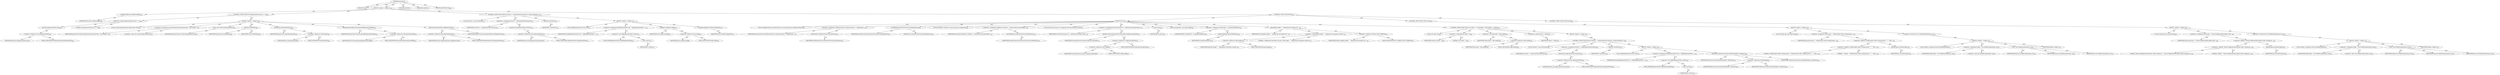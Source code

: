 digraph "execute" {  
"111669149730" [label = <(METHOD,execute)<SUB>603</SUB>> ]
"115964117006" [label = <(PARAM,this)<SUB>603</SUB>> ]
"25769803824" [label = <(BLOCK,&lt;empty&gt;,&lt;empty&gt;)<SUB>603</SUB>> ]
"30064771303" [label = <(validateConfig,this.validateConfig())<SUB>604</SUB>> ]
"68719476754" [label = <(IDENTIFIER,this,this.validateConfig())<SUB>604</SUB>> ]
"47244640266" [label = <(CONTROL_STRUCTURE,IF,if (deploymentTools.size() == 0))<SUB>606</SUB>> ]
"30064771304" [label = <(&lt;operator&gt;.equals,deploymentTools.size() == 0)<SUB>606</SUB>> ]
"30064771305" [label = <(size,this.deploymentTools.size())<SUB>606</SUB>> ]
"30064771306" [label = <(&lt;operator&gt;.fieldAccess,this.deploymentTools)<SUB>606</SUB>> ]
"68719476872" [label = <(IDENTIFIER,this,this.deploymentTools.size())> ]
"55834574950" [label = <(FIELD_IDENTIFIER,deploymentTools,deploymentTools)<SUB>606</SUB>> ]
"90194313245" [label = <(LITERAL,0,deploymentTools.size() == 0)<SUB>606</SUB>> ]
"25769803825" [label = <(BLOCK,&lt;empty&gt;,&lt;empty&gt;)<SUB>606</SUB>> ]
"94489280525" [label = <(LOCAL,GenericDeploymentTool genericTool: ANY)<SUB>607</SUB>> ]
"30064771307" [label = <(&lt;operator&gt;.assignment,GenericDeploymentTool genericTool = new Generic...)<SUB>607</SUB>> ]
"68719476873" [label = <(IDENTIFIER,genericTool,GenericDeploymentTool genericTool = new Generic...)<SUB>607</SUB>> ]
"30064771308" [label = <(&lt;operator&gt;.alloc,new GenericDeploymentTool())<SUB>607</SUB>> ]
"30064771309" [label = <(&lt;init&gt;,new GenericDeploymentTool())<SUB>607</SUB>> ]
"68719476874" [label = <(IDENTIFIER,genericTool,new GenericDeploymentTool())<SUB>607</SUB>> ]
"30064771310" [label = <(setTask,setTask(this))<SUB>608</SUB>> ]
"68719476875" [label = <(IDENTIFIER,genericTool,setTask(this))<SUB>608</SUB>> ]
"68719476755" [label = <(IDENTIFIER,this,setTask(this))<SUB>608</SUB>> ]
"30064771311" [label = <(setDestdir,setDestdir(destDir))<SUB>609</SUB>> ]
"68719476876" [label = <(IDENTIFIER,genericTool,setDestdir(destDir))<SUB>609</SUB>> ]
"30064771312" [label = <(&lt;operator&gt;.fieldAccess,this.destDir)<SUB>609</SUB>> ]
"68719476877" [label = <(IDENTIFIER,this,setDestdir(destDir))> ]
"55834574951" [label = <(FIELD_IDENTIFIER,destDir,destDir)<SUB>609</SUB>> ]
"30064771313" [label = <(setGenericJarSuffix,setGenericJarSuffix(genericJarSuffix))<SUB>610</SUB>> ]
"68719476878" [label = <(IDENTIFIER,genericTool,setGenericJarSuffix(genericJarSuffix))<SUB>610</SUB>> ]
"30064771314" [label = <(&lt;operator&gt;.fieldAccess,this.genericJarSuffix)<SUB>610</SUB>> ]
"68719476879" [label = <(IDENTIFIER,this,setGenericJarSuffix(genericJarSuffix))> ]
"55834574952" [label = <(FIELD_IDENTIFIER,genericJarSuffix,genericJarSuffix)<SUB>610</SUB>> ]
"30064771315" [label = <(add,this.deploymentTools.add(genericTool))<SUB>611</SUB>> ]
"30064771316" [label = <(&lt;operator&gt;.fieldAccess,this.deploymentTools)<SUB>611</SUB>> ]
"68719476880" [label = <(IDENTIFIER,this,this.deploymentTools.add(genericTool))> ]
"55834574953" [label = <(FIELD_IDENTIFIER,deploymentTools,deploymentTools)<SUB>611</SUB>> ]
"68719476881" [label = <(IDENTIFIER,genericTool,this.deploymentTools.add(genericTool))<SUB>611</SUB>> ]
"47244640267" [label = <(CONTROL_STRUCTURE,FOR,for (Iterator i = deploymentTools.iterator(); Some(i.hasNext()); ))<SUB>614</SUB>> ]
"94489280526" [label = <(LOCAL,Iterator i: java.util.Iterator)<SUB>614</SUB>> ]
"30064771317" [label = <(&lt;operator&gt;.assignment,Iterator i = deploymentTools.iterator())<SUB>614</SUB>> ]
"68719476882" [label = <(IDENTIFIER,i,Iterator i = deploymentTools.iterator())<SUB>614</SUB>> ]
"30064771318" [label = <(iterator,this.deploymentTools.iterator())<SUB>614</SUB>> ]
"30064771319" [label = <(&lt;operator&gt;.fieldAccess,this.deploymentTools)<SUB>614</SUB>> ]
"68719476883" [label = <(IDENTIFIER,this,this.deploymentTools.iterator())> ]
"55834574954" [label = <(FIELD_IDENTIFIER,deploymentTools,deploymentTools)<SUB>614</SUB>> ]
"30064771320" [label = <(hasNext,i.hasNext())<SUB>614</SUB>> ]
"68719476884" [label = <(IDENTIFIER,i,i.hasNext())<SUB>614</SUB>> ]
"25769803826" [label = <(BLOCK,&lt;empty&gt;,&lt;empty&gt;)<SUB>614</SUB>> ]
"94489280527" [label = <(LOCAL,EJBDeploymentTool tool: ANY)<SUB>615</SUB>> ]
"30064771321" [label = <(&lt;operator&gt;.assignment,EJBDeploymentTool tool = (EJBDeploymentTool) i....)<SUB>615</SUB>> ]
"68719476885" [label = <(IDENTIFIER,tool,EJBDeploymentTool tool = (EJBDeploymentTool) i....)<SUB>615</SUB>> ]
"30064771322" [label = <(&lt;operator&gt;.cast,(EJBDeploymentTool) i.next())<SUB>615</SUB>> ]
"180388626444" [label = <(TYPE_REF,EJBDeploymentTool,EJBDeploymentTool)<SUB>615</SUB>> ]
"30064771323" [label = <(next,i.next())<SUB>615</SUB>> ]
"68719476886" [label = <(IDENTIFIER,i,i.next())<SUB>615</SUB>> ]
"30064771324" [label = <(configure,configure(config))<SUB>616</SUB>> ]
"68719476887" [label = <(IDENTIFIER,tool,configure(config))<SUB>616</SUB>> ]
"30064771325" [label = <(&lt;operator&gt;.fieldAccess,this.config)<SUB>616</SUB>> ]
"68719476888" [label = <(IDENTIFIER,this,configure(config))> ]
"55834574955" [label = <(FIELD_IDENTIFIER,config,config)<SUB>616</SUB>> ]
"30064771326" [label = <(validateConfigured,validateConfigured())<SUB>617</SUB>> ]
"68719476889" [label = <(IDENTIFIER,tool,validateConfigured())<SUB>617</SUB>> ]
"47244640268" [label = <(CONTROL_STRUCTURE,TRY,try)<SUB>620</SUB>> ]
"25769803827" [label = <(BLOCK,try,try)<SUB>620</SUB>> ]
"94489280528" [label = <(LOCAL,SAXParserFactory saxParserFactory: javax.xml.parsers.SAXParserFactory)<SUB>622</SUB>> ]
"30064771327" [label = <(&lt;operator&gt;.assignment,SAXParserFactory saxParserFactory = SAXParserFa...)<SUB>622</SUB>> ]
"68719476890" [label = <(IDENTIFIER,saxParserFactory,SAXParserFactory saxParserFactory = SAXParserFa...)<SUB>622</SUB>> ]
"30064771328" [label = <(newInstance,SAXParserFactory.newInstance())<SUB>622</SUB>> ]
"68719476891" [label = <(IDENTIFIER,SAXParserFactory,SAXParserFactory.newInstance())<SUB>622</SUB>> ]
"30064771329" [label = <(setValidating,saxParserFactory.setValidating(true))<SUB>623</SUB>> ]
"68719476892" [label = <(IDENTIFIER,saxParserFactory,saxParserFactory.setValidating(true))<SUB>623</SUB>> ]
"90194313246" [label = <(LITERAL,true,saxParserFactory.setValidating(true))<SUB>623</SUB>> ]
"94489280529" [label = <(LOCAL,SAXParser saxParser: javax.xml.parsers.SAXParser)<SUB>624</SUB>> ]
"30064771330" [label = <(&lt;operator&gt;.assignment,SAXParser saxParser = saxParserFactory.newSAXPa...)<SUB>624</SUB>> ]
"68719476893" [label = <(IDENTIFIER,saxParser,SAXParser saxParser = saxParserFactory.newSAXPa...)<SUB>624</SUB>> ]
"30064771331" [label = <(newSAXParser,saxParserFactory.newSAXParser())<SUB>624</SUB>> ]
"68719476894" [label = <(IDENTIFIER,saxParserFactory,saxParserFactory.newSAXParser())<SUB>624</SUB>> ]
"94489280530" [label = <(LOCAL,DirectoryScanner ds: org.apache.tools.ant.DirectoryScanner)<SUB>627</SUB>> ]
"30064771332" [label = <(&lt;operator&gt;.assignment,DirectoryScanner ds = getDirectoryScanner(confi...)<SUB>627</SUB>> ]
"68719476895" [label = <(IDENTIFIER,ds,DirectoryScanner ds = getDirectoryScanner(confi...)<SUB>627</SUB>> ]
"30064771333" [label = <(getDirectoryScanner,getDirectoryScanner(config.descriptorDir))<SUB>627</SUB>> ]
"68719476756" [label = <(IDENTIFIER,this,getDirectoryScanner(config.descriptorDir))<SUB>627</SUB>> ]
"30064771334" [label = <(&lt;operator&gt;.fieldAccess,config.descriptorDir)<SUB>627</SUB>> ]
"30064771335" [label = <(&lt;operator&gt;.fieldAccess,this.config)<SUB>627</SUB>> ]
"68719476896" [label = <(IDENTIFIER,this,getDirectoryScanner(config.descriptorDir))> ]
"55834574956" [label = <(FIELD_IDENTIFIER,config,config)<SUB>627</SUB>> ]
"55834574957" [label = <(FIELD_IDENTIFIER,descriptorDir,descriptorDir)<SUB>627</SUB>> ]
"30064771336" [label = <(scan,scan())<SUB>628</SUB>> ]
"68719476897" [label = <(IDENTIFIER,ds,scan())<SUB>628</SUB>> ]
"94489280531" [label = <(LOCAL,String[] files: java.lang.String[])<SUB>629</SUB>> ]
"30064771337" [label = <(&lt;operator&gt;.assignment,String[] files = ds.getIncludedFiles())<SUB>629</SUB>> ]
"68719476898" [label = <(IDENTIFIER,files,String[] files = ds.getIncludedFiles())<SUB>629</SUB>> ]
"30064771338" [label = <(getIncludedFiles,getIncludedFiles())<SUB>629</SUB>> ]
"68719476899" [label = <(IDENTIFIER,ds,getIncludedFiles())<SUB>629</SUB>> ]
"30064771339" [label = <(log,log(files.length + &quot; deployment descriptors loc...)<SUB>631</SUB>> ]
"68719476757" [label = <(IDENTIFIER,this,log(files.length + &quot; deployment descriptors loc...)<SUB>631</SUB>> ]
"30064771340" [label = <(&lt;operator&gt;.addition,files.length + &quot; deployment descriptors located.&quot;)<SUB>631</SUB>> ]
"30064771341" [label = <(&lt;operator&gt;.fieldAccess,files.length)<SUB>631</SUB>> ]
"68719476900" [label = <(IDENTIFIER,files,files.length + &quot; deployment descriptors located.&quot;)<SUB>631</SUB>> ]
"55834574958" [label = <(FIELD_IDENTIFIER,length,length)<SUB>631</SUB>> ]
"90194313247" [label = <(LITERAL,&quot; deployment descriptors located.&quot;,files.length + &quot; deployment descriptors located.&quot;)<SUB>631</SUB>> ]
"30064771342" [label = <(&lt;operator&gt;.fieldAccess,Project.MSG_VERBOSE)<SUB>632</SUB>> ]
"68719476901" [label = <(IDENTIFIER,Project,log(files.length + &quot; deployment descriptors loc...)<SUB>632</SUB>> ]
"55834574959" [label = <(FIELD_IDENTIFIER,MSG_VERBOSE,MSG_VERBOSE)<SUB>632</SUB>> ]
"47244640269" [label = <(CONTROL_STRUCTURE,FOR,for (int index = 0; Some(index &lt; files.length); ++index))<SUB>636</SUB>> ]
"94489280532" [label = <(LOCAL,int index: int)<SUB>636</SUB>> ]
"30064771343" [label = <(&lt;operator&gt;.assignment,int index = 0)<SUB>636</SUB>> ]
"68719476902" [label = <(IDENTIFIER,index,int index = 0)<SUB>636</SUB>> ]
"90194313248" [label = <(LITERAL,0,int index = 0)<SUB>636</SUB>> ]
"30064771344" [label = <(&lt;operator&gt;.lessThan,index &lt; files.length)<SUB>636</SUB>> ]
"68719476903" [label = <(IDENTIFIER,index,index &lt; files.length)<SUB>636</SUB>> ]
"30064771345" [label = <(&lt;operator&gt;.fieldAccess,files.length)<SUB>636</SUB>> ]
"68719476904" [label = <(IDENTIFIER,files,index &lt; files.length)<SUB>636</SUB>> ]
"55834574960" [label = <(FIELD_IDENTIFIER,length,length)<SUB>636</SUB>> ]
"30064771346" [label = <(&lt;operator&gt;.preIncrement,++index)<SUB>636</SUB>> ]
"68719476905" [label = <(IDENTIFIER,index,++index)<SUB>636</SUB>> ]
"25769803828" [label = <(BLOCK,&lt;empty&gt;,&lt;empty&gt;)<SUB>636</SUB>> ]
"47244640270" [label = <(CONTROL_STRUCTURE,FOR,for (Iterator i = deploymentTools.iterator(); Some(i.hasNext()); ))<SUB>638</SUB>> ]
"94489280533" [label = <(LOCAL,Iterator i: java.util.Iterator)<SUB>638</SUB>> ]
"30064771347" [label = <(&lt;operator&gt;.assignment,Iterator i = deploymentTools.iterator())<SUB>638</SUB>> ]
"68719476906" [label = <(IDENTIFIER,i,Iterator i = deploymentTools.iterator())<SUB>638</SUB>> ]
"30064771348" [label = <(iterator,this.deploymentTools.iterator())<SUB>638</SUB>> ]
"30064771349" [label = <(&lt;operator&gt;.fieldAccess,this.deploymentTools)<SUB>638</SUB>> ]
"68719476907" [label = <(IDENTIFIER,this,this.deploymentTools.iterator())> ]
"55834574961" [label = <(FIELD_IDENTIFIER,deploymentTools,deploymentTools)<SUB>638</SUB>> ]
"30064771350" [label = <(hasNext,i.hasNext())<SUB>638</SUB>> ]
"68719476908" [label = <(IDENTIFIER,i,i.hasNext())<SUB>638</SUB>> ]
"25769803829" [label = <(BLOCK,&lt;empty&gt;,&lt;empty&gt;)<SUB>638</SUB>> ]
"94489280534" [label = <(LOCAL,EJBDeploymentTool tool: ANY)<SUB>639</SUB>> ]
"30064771351" [label = <(&lt;operator&gt;.assignment,EJBDeploymentTool tool = (EJBDeploymentTool) i....)<SUB>639</SUB>> ]
"68719476909" [label = <(IDENTIFIER,tool,EJBDeploymentTool tool = (EJBDeploymentTool) i....)<SUB>639</SUB>> ]
"30064771352" [label = <(&lt;operator&gt;.cast,(EJBDeploymentTool) i.next())<SUB>639</SUB>> ]
"180388626445" [label = <(TYPE_REF,EJBDeploymentTool,EJBDeploymentTool)<SUB>639</SUB>> ]
"30064771353" [label = <(next,i.next())<SUB>639</SUB>> ]
"68719476910" [label = <(IDENTIFIER,i,i.next())<SUB>639</SUB>> ]
"30064771354" [label = <(processDescriptor,processDescriptor(files[index], saxParser))<SUB>640</SUB>> ]
"68719476911" [label = <(IDENTIFIER,tool,processDescriptor(files[index], saxParser))<SUB>640</SUB>> ]
"30064771355" [label = <(&lt;operator&gt;.indexAccess,files[index])<SUB>640</SUB>> ]
"68719476912" [label = <(IDENTIFIER,files,processDescriptor(files[index], saxParser))<SUB>640</SUB>> ]
"68719476913" [label = <(IDENTIFIER,index,processDescriptor(files[index], saxParser))<SUB>640</SUB>> ]
"68719476914" [label = <(IDENTIFIER,saxParser,processDescriptor(files[index], saxParser))<SUB>640</SUB>> ]
"47244640271" [label = <(CONTROL_STRUCTURE,CATCH,catch)<SUB>643</SUB>> ]
"25769803830" [label = <(BLOCK,&lt;empty&gt;,&lt;empty&gt;)<SUB>643</SUB>> ]
"94489280535" [label = <(LOCAL,String msg: java.lang.String)<SUB>644</SUB>> ]
"30064771356" [label = <(&lt;operator&gt;.assignment,String msg = &quot;SAXException while creating parse...)<SUB>644</SUB>> ]
"68719476915" [label = <(IDENTIFIER,msg,String msg = &quot;SAXException while creating parse...)<SUB>644</SUB>> ]
"30064771357" [label = <(&lt;operator&gt;.addition,&quot;SAXException while creating parser.&quot; + &quot;  Deta...)<SUB>644</SUB>> ]
"30064771358" [label = <(&lt;operator&gt;.addition,&quot;SAXException while creating parser.&quot; + &quot;  Deta...)<SUB>644</SUB>> ]
"90194313249" [label = <(LITERAL,&quot;SAXException while creating parser.&quot;,&quot;SAXException while creating parser.&quot; + &quot;  Deta...)<SUB>644</SUB>> ]
"90194313250" [label = <(LITERAL,&quot;  Details: &quot;,&quot;SAXException while creating parser.&quot; + &quot;  Deta...)<SUB>645</SUB>> ]
"30064771359" [label = <(getMessage,se.getMessage())<SUB>646</SUB>> ]
"68719476916" [label = <(IDENTIFIER,se,se.getMessage())<SUB>646</SUB>> ]
"30064771360" [label = <(&lt;operator&gt;.throw,throw new BuildException(msg, se);)<SUB>647</SUB>> ]
"25769803831" [label = <(BLOCK,&lt;empty&gt;,&lt;empty&gt;)<SUB>647</SUB>> ]
"94489280536" [label = <(LOCAL,$obj4: org.apache.tools.ant.BuildException)<SUB>647</SUB>> ]
"30064771361" [label = <(&lt;operator&gt;.assignment,$obj4 = new BuildException(msg, se))<SUB>647</SUB>> ]
"68719476917" [label = <(IDENTIFIER,$obj4,$obj4 = new BuildException(msg, se))<SUB>647</SUB>> ]
"30064771362" [label = <(&lt;operator&gt;.alloc,new BuildException(msg, se))<SUB>647</SUB>> ]
"30064771363" [label = <(&lt;init&gt;,new BuildException(msg, se))<SUB>647</SUB>> ]
"68719476918" [label = <(IDENTIFIER,$obj4,new BuildException(msg, se))<SUB>647</SUB>> ]
"68719476919" [label = <(IDENTIFIER,msg,new BuildException(msg, se))<SUB>647</SUB>> ]
"68719476920" [label = <(IDENTIFIER,se,new BuildException(msg, se))<SUB>647</SUB>> ]
"68719476921" [label = <(IDENTIFIER,$obj4,&lt;empty&gt;)<SUB>647</SUB>> ]
"47244640272" [label = <(CONTROL_STRUCTURE,CATCH,catch)<SUB>648</SUB>> ]
"25769803832" [label = <(BLOCK,&lt;empty&gt;,&lt;empty&gt;)<SUB>648</SUB>> ]
"94489280537" [label = <(LOCAL,String msg: java.lang.String)<SUB>649</SUB>> ]
"30064771364" [label = <(&lt;operator&gt;.assignment,String msg = &quot;ParserConfigurationException whil...)<SUB>649</SUB>> ]
"68719476922" [label = <(IDENTIFIER,msg,String msg = &quot;ParserConfigurationException whil...)<SUB>649</SUB>> ]
"30064771365" [label = <(&lt;operator&gt;.addition,&quot;ParserConfigurationException while creating pa...)<SUB>649</SUB>> ]
"30064771366" [label = <(&lt;operator&gt;.addition,&quot;ParserConfigurationException while creating pa...)<SUB>649</SUB>> ]
"90194313251" [label = <(LITERAL,&quot;ParserConfigurationException while creating pa...,&quot;ParserConfigurationException while creating pa...)<SUB>649</SUB>> ]
"90194313252" [label = <(LITERAL,&quot;Details: &quot;,&quot;ParserConfigurationException while creating pa...)<SUB>650</SUB>> ]
"30064771367" [label = <(getMessage,pce.getMessage())<SUB>650</SUB>> ]
"68719476923" [label = <(IDENTIFIER,pce,pce.getMessage())<SUB>650</SUB>> ]
"30064771368" [label = <(&lt;operator&gt;.throw,throw new BuildException(msg, pce);)<SUB>651</SUB>> ]
"25769803833" [label = <(BLOCK,&lt;empty&gt;,&lt;empty&gt;)<SUB>651</SUB>> ]
"94489280538" [label = <(LOCAL,$obj5: org.apache.tools.ant.BuildException)<SUB>651</SUB>> ]
"30064771369" [label = <(&lt;operator&gt;.assignment,$obj5 = new BuildException(msg, pce))<SUB>651</SUB>> ]
"68719476924" [label = <(IDENTIFIER,$obj5,$obj5 = new BuildException(msg, pce))<SUB>651</SUB>> ]
"30064771370" [label = <(&lt;operator&gt;.alloc,new BuildException(msg, pce))<SUB>651</SUB>> ]
"30064771371" [label = <(&lt;init&gt;,new BuildException(msg, pce))<SUB>651</SUB>> ]
"68719476925" [label = <(IDENTIFIER,$obj5,new BuildException(msg, pce))<SUB>651</SUB>> ]
"68719476926" [label = <(IDENTIFIER,msg,new BuildException(msg, pce))<SUB>651</SUB>> ]
"68719476927" [label = <(IDENTIFIER,pce,new BuildException(msg, pce))<SUB>651</SUB>> ]
"68719476928" [label = <(IDENTIFIER,$obj5,&lt;empty&gt;)<SUB>651</SUB>> ]
"133143986273" [label = <(MODIFIER,PUBLIC)> ]
"133143986274" [label = <(MODIFIER,VIRTUAL)> ]
"128849018914" [label = <(METHOD_RETURN,void)<SUB>603</SUB>> ]
  "111669149730" -> "115964117006"  [ label = "AST: "] 
  "111669149730" -> "25769803824"  [ label = "AST: "] 
  "111669149730" -> "133143986273"  [ label = "AST: "] 
  "111669149730" -> "133143986274"  [ label = "AST: "] 
  "111669149730" -> "128849018914"  [ label = "AST: "] 
  "25769803824" -> "30064771303"  [ label = "AST: "] 
  "25769803824" -> "47244640266"  [ label = "AST: "] 
  "25769803824" -> "47244640267"  [ label = "AST: "] 
  "25769803824" -> "47244640268"  [ label = "AST: "] 
  "30064771303" -> "68719476754"  [ label = "AST: "] 
  "47244640266" -> "30064771304"  [ label = "AST: "] 
  "47244640266" -> "25769803825"  [ label = "AST: "] 
  "30064771304" -> "30064771305"  [ label = "AST: "] 
  "30064771304" -> "90194313245"  [ label = "AST: "] 
  "30064771305" -> "30064771306"  [ label = "AST: "] 
  "30064771306" -> "68719476872"  [ label = "AST: "] 
  "30064771306" -> "55834574950"  [ label = "AST: "] 
  "25769803825" -> "94489280525"  [ label = "AST: "] 
  "25769803825" -> "30064771307"  [ label = "AST: "] 
  "25769803825" -> "30064771309"  [ label = "AST: "] 
  "25769803825" -> "30064771310"  [ label = "AST: "] 
  "25769803825" -> "30064771311"  [ label = "AST: "] 
  "25769803825" -> "30064771313"  [ label = "AST: "] 
  "25769803825" -> "30064771315"  [ label = "AST: "] 
  "30064771307" -> "68719476873"  [ label = "AST: "] 
  "30064771307" -> "30064771308"  [ label = "AST: "] 
  "30064771309" -> "68719476874"  [ label = "AST: "] 
  "30064771310" -> "68719476875"  [ label = "AST: "] 
  "30064771310" -> "68719476755"  [ label = "AST: "] 
  "30064771311" -> "68719476876"  [ label = "AST: "] 
  "30064771311" -> "30064771312"  [ label = "AST: "] 
  "30064771312" -> "68719476877"  [ label = "AST: "] 
  "30064771312" -> "55834574951"  [ label = "AST: "] 
  "30064771313" -> "68719476878"  [ label = "AST: "] 
  "30064771313" -> "30064771314"  [ label = "AST: "] 
  "30064771314" -> "68719476879"  [ label = "AST: "] 
  "30064771314" -> "55834574952"  [ label = "AST: "] 
  "30064771315" -> "30064771316"  [ label = "AST: "] 
  "30064771315" -> "68719476881"  [ label = "AST: "] 
  "30064771316" -> "68719476880"  [ label = "AST: "] 
  "30064771316" -> "55834574953"  [ label = "AST: "] 
  "47244640267" -> "94489280526"  [ label = "AST: "] 
  "47244640267" -> "30064771317"  [ label = "AST: "] 
  "47244640267" -> "30064771320"  [ label = "AST: "] 
  "47244640267" -> "25769803826"  [ label = "AST: "] 
  "30064771317" -> "68719476882"  [ label = "AST: "] 
  "30064771317" -> "30064771318"  [ label = "AST: "] 
  "30064771318" -> "30064771319"  [ label = "AST: "] 
  "30064771319" -> "68719476883"  [ label = "AST: "] 
  "30064771319" -> "55834574954"  [ label = "AST: "] 
  "30064771320" -> "68719476884"  [ label = "AST: "] 
  "25769803826" -> "94489280527"  [ label = "AST: "] 
  "25769803826" -> "30064771321"  [ label = "AST: "] 
  "25769803826" -> "30064771324"  [ label = "AST: "] 
  "25769803826" -> "30064771326"  [ label = "AST: "] 
  "30064771321" -> "68719476885"  [ label = "AST: "] 
  "30064771321" -> "30064771322"  [ label = "AST: "] 
  "30064771322" -> "180388626444"  [ label = "AST: "] 
  "30064771322" -> "30064771323"  [ label = "AST: "] 
  "30064771323" -> "68719476886"  [ label = "AST: "] 
  "30064771324" -> "68719476887"  [ label = "AST: "] 
  "30064771324" -> "30064771325"  [ label = "AST: "] 
  "30064771325" -> "68719476888"  [ label = "AST: "] 
  "30064771325" -> "55834574955"  [ label = "AST: "] 
  "30064771326" -> "68719476889"  [ label = "AST: "] 
  "47244640268" -> "25769803827"  [ label = "AST: "] 
  "47244640268" -> "47244640271"  [ label = "AST: "] 
  "47244640268" -> "47244640272"  [ label = "AST: "] 
  "25769803827" -> "94489280528"  [ label = "AST: "] 
  "25769803827" -> "30064771327"  [ label = "AST: "] 
  "25769803827" -> "30064771329"  [ label = "AST: "] 
  "25769803827" -> "94489280529"  [ label = "AST: "] 
  "25769803827" -> "30064771330"  [ label = "AST: "] 
  "25769803827" -> "94489280530"  [ label = "AST: "] 
  "25769803827" -> "30064771332"  [ label = "AST: "] 
  "25769803827" -> "30064771336"  [ label = "AST: "] 
  "25769803827" -> "94489280531"  [ label = "AST: "] 
  "25769803827" -> "30064771337"  [ label = "AST: "] 
  "25769803827" -> "30064771339"  [ label = "AST: "] 
  "25769803827" -> "47244640269"  [ label = "AST: "] 
  "30064771327" -> "68719476890"  [ label = "AST: "] 
  "30064771327" -> "30064771328"  [ label = "AST: "] 
  "30064771328" -> "68719476891"  [ label = "AST: "] 
  "30064771329" -> "68719476892"  [ label = "AST: "] 
  "30064771329" -> "90194313246"  [ label = "AST: "] 
  "30064771330" -> "68719476893"  [ label = "AST: "] 
  "30064771330" -> "30064771331"  [ label = "AST: "] 
  "30064771331" -> "68719476894"  [ label = "AST: "] 
  "30064771332" -> "68719476895"  [ label = "AST: "] 
  "30064771332" -> "30064771333"  [ label = "AST: "] 
  "30064771333" -> "68719476756"  [ label = "AST: "] 
  "30064771333" -> "30064771334"  [ label = "AST: "] 
  "30064771334" -> "30064771335"  [ label = "AST: "] 
  "30064771334" -> "55834574957"  [ label = "AST: "] 
  "30064771335" -> "68719476896"  [ label = "AST: "] 
  "30064771335" -> "55834574956"  [ label = "AST: "] 
  "30064771336" -> "68719476897"  [ label = "AST: "] 
  "30064771337" -> "68719476898"  [ label = "AST: "] 
  "30064771337" -> "30064771338"  [ label = "AST: "] 
  "30064771338" -> "68719476899"  [ label = "AST: "] 
  "30064771339" -> "68719476757"  [ label = "AST: "] 
  "30064771339" -> "30064771340"  [ label = "AST: "] 
  "30064771339" -> "30064771342"  [ label = "AST: "] 
  "30064771340" -> "30064771341"  [ label = "AST: "] 
  "30064771340" -> "90194313247"  [ label = "AST: "] 
  "30064771341" -> "68719476900"  [ label = "AST: "] 
  "30064771341" -> "55834574958"  [ label = "AST: "] 
  "30064771342" -> "68719476901"  [ label = "AST: "] 
  "30064771342" -> "55834574959"  [ label = "AST: "] 
  "47244640269" -> "94489280532"  [ label = "AST: "] 
  "47244640269" -> "30064771343"  [ label = "AST: "] 
  "47244640269" -> "30064771344"  [ label = "AST: "] 
  "47244640269" -> "30064771346"  [ label = "AST: "] 
  "47244640269" -> "25769803828"  [ label = "AST: "] 
  "30064771343" -> "68719476902"  [ label = "AST: "] 
  "30064771343" -> "90194313248"  [ label = "AST: "] 
  "30064771344" -> "68719476903"  [ label = "AST: "] 
  "30064771344" -> "30064771345"  [ label = "AST: "] 
  "30064771345" -> "68719476904"  [ label = "AST: "] 
  "30064771345" -> "55834574960"  [ label = "AST: "] 
  "30064771346" -> "68719476905"  [ label = "AST: "] 
  "25769803828" -> "47244640270"  [ label = "AST: "] 
  "47244640270" -> "94489280533"  [ label = "AST: "] 
  "47244640270" -> "30064771347"  [ label = "AST: "] 
  "47244640270" -> "30064771350"  [ label = "AST: "] 
  "47244640270" -> "25769803829"  [ label = "AST: "] 
  "30064771347" -> "68719476906"  [ label = "AST: "] 
  "30064771347" -> "30064771348"  [ label = "AST: "] 
  "30064771348" -> "30064771349"  [ label = "AST: "] 
  "30064771349" -> "68719476907"  [ label = "AST: "] 
  "30064771349" -> "55834574961"  [ label = "AST: "] 
  "30064771350" -> "68719476908"  [ label = "AST: "] 
  "25769803829" -> "94489280534"  [ label = "AST: "] 
  "25769803829" -> "30064771351"  [ label = "AST: "] 
  "25769803829" -> "30064771354"  [ label = "AST: "] 
  "30064771351" -> "68719476909"  [ label = "AST: "] 
  "30064771351" -> "30064771352"  [ label = "AST: "] 
  "30064771352" -> "180388626445"  [ label = "AST: "] 
  "30064771352" -> "30064771353"  [ label = "AST: "] 
  "30064771353" -> "68719476910"  [ label = "AST: "] 
  "30064771354" -> "68719476911"  [ label = "AST: "] 
  "30064771354" -> "30064771355"  [ label = "AST: "] 
  "30064771354" -> "68719476914"  [ label = "AST: "] 
  "30064771355" -> "68719476912"  [ label = "AST: "] 
  "30064771355" -> "68719476913"  [ label = "AST: "] 
  "47244640271" -> "25769803830"  [ label = "AST: "] 
  "25769803830" -> "94489280535"  [ label = "AST: "] 
  "25769803830" -> "30064771356"  [ label = "AST: "] 
  "25769803830" -> "30064771360"  [ label = "AST: "] 
  "30064771356" -> "68719476915"  [ label = "AST: "] 
  "30064771356" -> "30064771357"  [ label = "AST: "] 
  "30064771357" -> "30064771358"  [ label = "AST: "] 
  "30064771357" -> "30064771359"  [ label = "AST: "] 
  "30064771358" -> "90194313249"  [ label = "AST: "] 
  "30064771358" -> "90194313250"  [ label = "AST: "] 
  "30064771359" -> "68719476916"  [ label = "AST: "] 
  "30064771360" -> "25769803831"  [ label = "AST: "] 
  "25769803831" -> "94489280536"  [ label = "AST: "] 
  "25769803831" -> "30064771361"  [ label = "AST: "] 
  "25769803831" -> "30064771363"  [ label = "AST: "] 
  "25769803831" -> "68719476921"  [ label = "AST: "] 
  "30064771361" -> "68719476917"  [ label = "AST: "] 
  "30064771361" -> "30064771362"  [ label = "AST: "] 
  "30064771363" -> "68719476918"  [ label = "AST: "] 
  "30064771363" -> "68719476919"  [ label = "AST: "] 
  "30064771363" -> "68719476920"  [ label = "AST: "] 
  "47244640272" -> "25769803832"  [ label = "AST: "] 
  "25769803832" -> "94489280537"  [ label = "AST: "] 
  "25769803832" -> "30064771364"  [ label = "AST: "] 
  "25769803832" -> "30064771368"  [ label = "AST: "] 
  "30064771364" -> "68719476922"  [ label = "AST: "] 
  "30064771364" -> "30064771365"  [ label = "AST: "] 
  "30064771365" -> "30064771366"  [ label = "AST: "] 
  "30064771365" -> "30064771367"  [ label = "AST: "] 
  "30064771366" -> "90194313251"  [ label = "AST: "] 
  "30064771366" -> "90194313252"  [ label = "AST: "] 
  "30064771367" -> "68719476923"  [ label = "AST: "] 
  "30064771368" -> "25769803833"  [ label = "AST: "] 
  "25769803833" -> "94489280538"  [ label = "AST: "] 
  "25769803833" -> "30064771369"  [ label = "AST: "] 
  "25769803833" -> "30064771371"  [ label = "AST: "] 
  "25769803833" -> "68719476928"  [ label = "AST: "] 
  "30064771369" -> "68719476924"  [ label = "AST: "] 
  "30064771369" -> "30064771370"  [ label = "AST: "] 
  "30064771371" -> "68719476925"  [ label = "AST: "] 
  "30064771371" -> "68719476926"  [ label = "AST: "] 
  "30064771371" -> "68719476927"  [ label = "AST: "] 
  "111669149730" -> "115964117006"  [ label = "DDG: "] 
}
